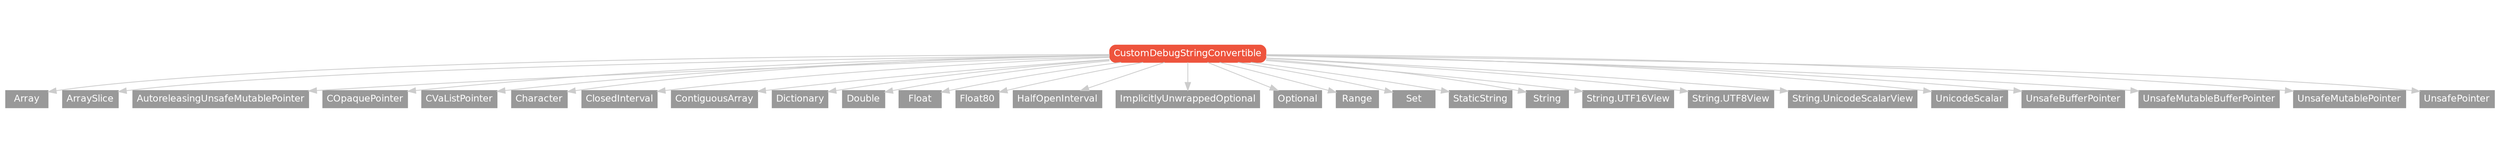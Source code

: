 strict digraph "CustomDebugStringConvertible - Type Hierarchy - SwiftDoc.org" {
    pad="0.1,0.8"
    node [shape=box, style="filled,rounded", color="#999999", fillcolor="#999999", fontcolor=white, fontname=Helvetica, fontnames="Helvetica,sansserif", fontsize=12, margin="0.07,0.05", height="0.3"]
    edge [color="#cccccc"]
    "Array" [URL="/type/Array/hierarchy/", style=filled]
    "ArraySlice" [URL="/type/ArraySlice/hierarchy/", style=filled]
    "AutoreleasingUnsafeMutablePointer" [URL="/type/AutoreleasingUnsafeMutablePointer/hierarchy/", style=filled]
    "COpaquePointer" [URL="/type/COpaquePointer/hierarchy/", style=filled]
    "CVaListPointer" [URL="/type/CVaListPointer/hierarchy/", style=filled]
    "Character" [URL="/type/Character/hierarchy/", style=filled]
    "ClosedInterval" [URL="/type/ClosedInterval/hierarchy/", style=filled]
    "ContiguousArray" [URL="/type/ContiguousArray/hierarchy/", style=filled]
    "CustomDebugStringConvertible" [URL="/protocol/CustomDebugStringConvertible/", style="filled,rounded", fillcolor="#ee543d", color="#ee543d"]
    "Dictionary" [URL="/type/Dictionary/hierarchy/", style=filled]
    "Double" [URL="/type/Double/hierarchy/", style=filled]
    "Float" [URL="/type/Float/hierarchy/", style=filled]
    "Float80" [URL="/type/Float80/hierarchy/", style=filled]
    "HalfOpenInterval" [URL="/type/HalfOpenInterval/hierarchy/", style=filled]
    "ImplicitlyUnwrappedOptional" [URL="/type/ImplicitlyUnwrappedOptional/hierarchy/", style=filled]
    "Optional" [URL="/type/Optional/hierarchy/", style=filled]
    "Range" [URL="/type/Range/hierarchy/", style=filled]
    "Set" [URL="/type/Set/hierarchy/", style=filled]
    "StaticString" [URL="/type/StaticString/hierarchy/", style=filled]
    "String" [URL="/type/String/hierarchy/", style=filled]
    "String.UTF16View" [URL="/type/String.UTF16View/hierarchy/", style=filled]
    "String.UTF8View" [URL="/type/String.UTF8View/hierarchy/", style=filled]
    "String.UnicodeScalarView" [URL="/type/String.UnicodeScalarView/hierarchy/", style=filled]
    "UnicodeScalar" [URL="/type/UnicodeScalar/hierarchy/", style=filled]
    "UnsafeBufferPointer" [URL="/type/UnsafeBufferPointer/hierarchy/", style=filled]
    "UnsafeMutableBufferPointer" [URL="/type/UnsafeMutableBufferPointer/hierarchy/", style=filled]
    "UnsafeMutablePointer" [URL="/type/UnsafeMutablePointer/hierarchy/", style=filled]
    "UnsafePointer" [URL="/type/UnsafePointer/hierarchy/", style=filled]    "CustomDebugStringConvertible" -> "Array"
    "CustomDebugStringConvertible" -> "ArraySlice"
    "CustomDebugStringConvertible" -> "AutoreleasingUnsafeMutablePointer"
    "CustomDebugStringConvertible" -> "COpaquePointer"
    "CustomDebugStringConvertible" -> "CVaListPointer"
    "CustomDebugStringConvertible" -> "Character"
    "CustomDebugStringConvertible" -> "ClosedInterval"
    "CustomDebugStringConvertible" -> "ContiguousArray"
    "CustomDebugStringConvertible" -> "Dictionary"
    "CustomDebugStringConvertible" -> "Double"
    "CustomDebugStringConvertible" -> "Float"
    "CustomDebugStringConvertible" -> "Float80"
    "CustomDebugStringConvertible" -> "HalfOpenInterval"
    "CustomDebugStringConvertible" -> "ImplicitlyUnwrappedOptional"
    "CustomDebugStringConvertible" -> "Optional"
    "CustomDebugStringConvertible" -> "Range"
    "CustomDebugStringConvertible" -> "Set"
    "CustomDebugStringConvertible" -> "StaticString"
    "CustomDebugStringConvertible" -> "String"
    "CustomDebugStringConvertible" -> "UnicodeScalar"
    "CustomDebugStringConvertible" -> "UnsafeBufferPointer"
    "CustomDebugStringConvertible" -> "UnsafeMutableBufferPointer"
    "CustomDebugStringConvertible" -> "UnsafeMutablePointer"
    "CustomDebugStringConvertible" -> "UnsafePointer"
    "CustomDebugStringConvertible" -> "String.UnicodeScalarView"
    "CustomDebugStringConvertible" -> "String.UTF16View"
    "CustomDebugStringConvertible" -> "String.UTF8View"
    subgraph Types {
        rank = max; "Array"; "ArraySlice"; "AutoreleasingUnsafeMutablePointer"; "COpaquePointer"; "CVaListPointer"; "Character"; "ClosedInterval"; "ContiguousArray"; "Dictionary"; "Double"; "Float"; "Float80"; "HalfOpenInterval"; "ImplicitlyUnwrappedOptional"; "Optional"; "Range"; "Set"; "StaticString"; "String"; "UnicodeScalar"; "UnsafeBufferPointer"; "UnsafeMutableBufferPointer"; "UnsafeMutablePointer"; "UnsafePointer"; "String.UnicodeScalarView"; "String.UTF16View"; "String.UTF8View";
    }
}